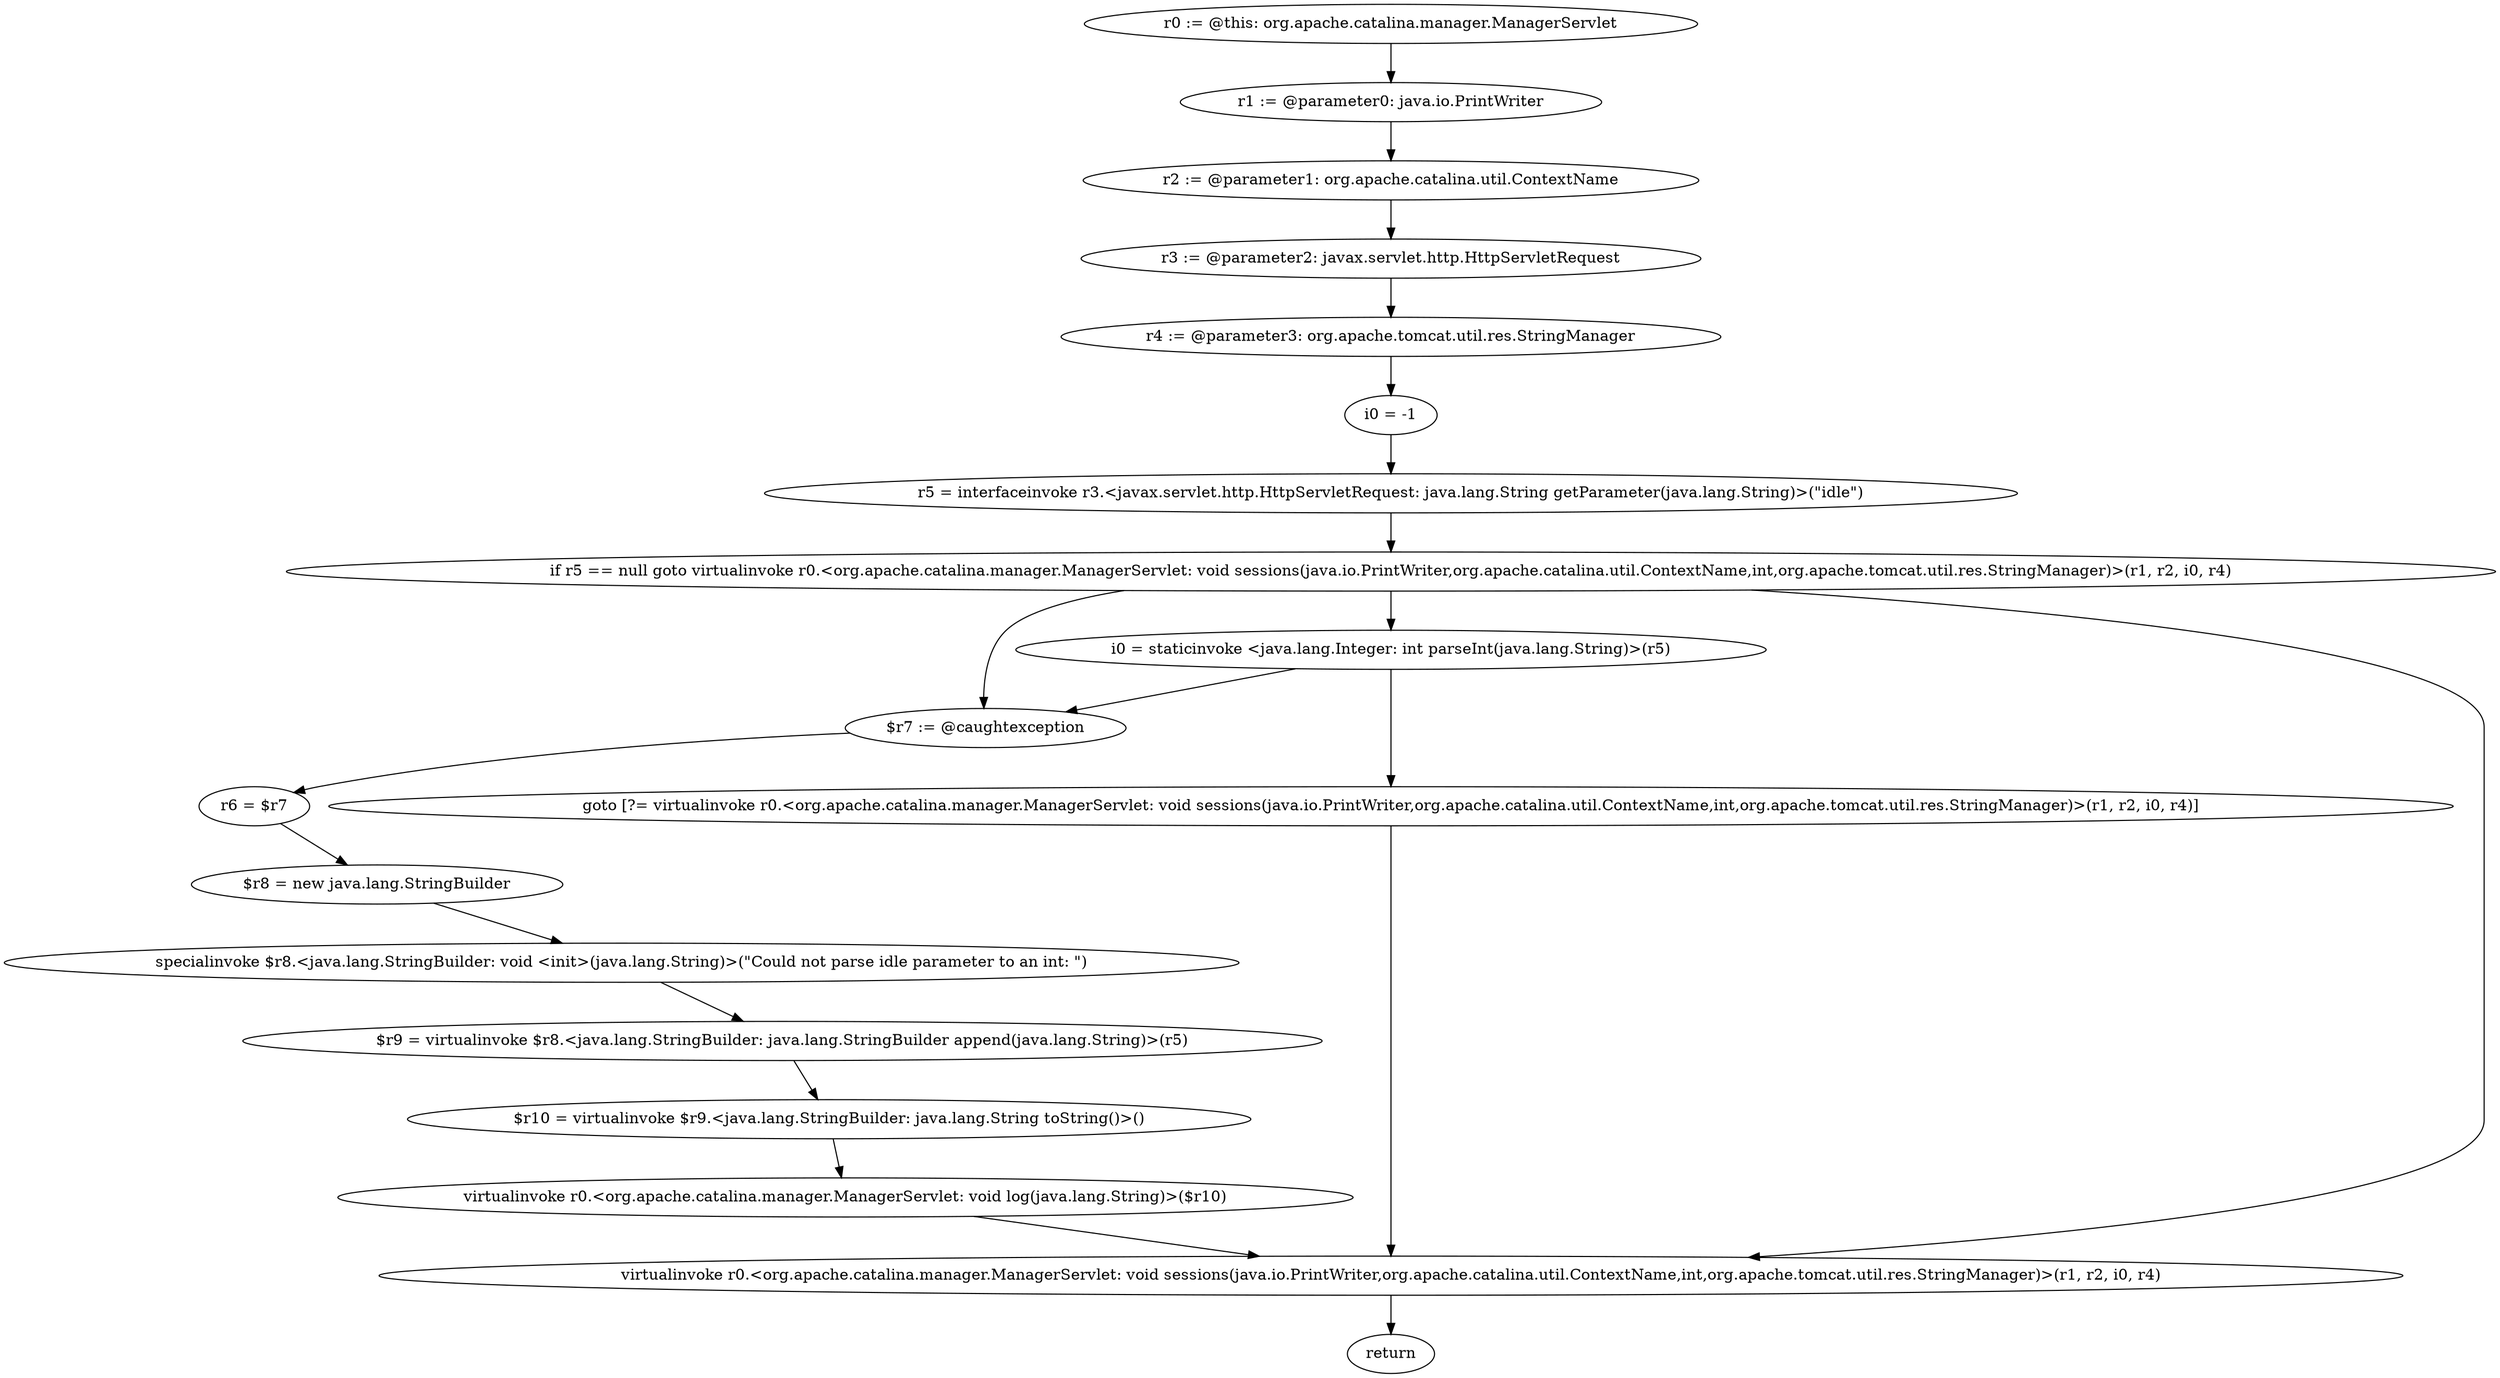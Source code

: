 digraph "call-graph" {
    "r0 := @this: org.apache.catalina.manager.ManagerServlet"
    "r1 := @parameter0: java.io.PrintWriter"
    "r0 := @this: org.apache.catalina.manager.ManagerServlet"->"r1 := @parameter0: java.io.PrintWriter";
    "r2 := @parameter1: org.apache.catalina.util.ContextName"
    "r1 := @parameter0: java.io.PrintWriter"->"r2 := @parameter1: org.apache.catalina.util.ContextName";
    "r3 := @parameter2: javax.servlet.http.HttpServletRequest"
    "r2 := @parameter1: org.apache.catalina.util.ContextName"->"r3 := @parameter2: javax.servlet.http.HttpServletRequest";
    "r4 := @parameter3: org.apache.tomcat.util.res.StringManager"
    "r3 := @parameter2: javax.servlet.http.HttpServletRequest"->"r4 := @parameter3: org.apache.tomcat.util.res.StringManager";
    "i0 = -1"
    "r4 := @parameter3: org.apache.tomcat.util.res.StringManager"->"i0 = -1";
    "r5 = interfaceinvoke r3.<javax.servlet.http.HttpServletRequest: java.lang.String getParameter(java.lang.String)>(\"idle\")"
    "i0 = -1"->"r5 = interfaceinvoke r3.<javax.servlet.http.HttpServletRequest: java.lang.String getParameter(java.lang.String)>(\"idle\")";
    "if r5 == null goto virtualinvoke r0.<org.apache.catalina.manager.ManagerServlet: void sessions(java.io.PrintWriter,org.apache.catalina.util.ContextName,int,org.apache.tomcat.util.res.StringManager)>(r1, r2, i0, r4)"
    "r5 = interfaceinvoke r3.<javax.servlet.http.HttpServletRequest: java.lang.String getParameter(java.lang.String)>(\"idle\")"->"if r5 == null goto virtualinvoke r0.<org.apache.catalina.manager.ManagerServlet: void sessions(java.io.PrintWriter,org.apache.catalina.util.ContextName,int,org.apache.tomcat.util.res.StringManager)>(r1, r2, i0, r4)";
    "i0 = staticinvoke <java.lang.Integer: int parseInt(java.lang.String)>(r5)"
    "if r5 == null goto virtualinvoke r0.<org.apache.catalina.manager.ManagerServlet: void sessions(java.io.PrintWriter,org.apache.catalina.util.ContextName,int,org.apache.tomcat.util.res.StringManager)>(r1, r2, i0, r4)"->"i0 = staticinvoke <java.lang.Integer: int parseInt(java.lang.String)>(r5)";
    "virtualinvoke r0.<org.apache.catalina.manager.ManagerServlet: void sessions(java.io.PrintWriter,org.apache.catalina.util.ContextName,int,org.apache.tomcat.util.res.StringManager)>(r1, r2, i0, r4)"
    "if r5 == null goto virtualinvoke r0.<org.apache.catalina.manager.ManagerServlet: void sessions(java.io.PrintWriter,org.apache.catalina.util.ContextName,int,org.apache.tomcat.util.res.StringManager)>(r1, r2, i0, r4)"->"virtualinvoke r0.<org.apache.catalina.manager.ManagerServlet: void sessions(java.io.PrintWriter,org.apache.catalina.util.ContextName,int,org.apache.tomcat.util.res.StringManager)>(r1, r2, i0, r4)";
    "$r7 := @caughtexception"
    "if r5 == null goto virtualinvoke r0.<org.apache.catalina.manager.ManagerServlet: void sessions(java.io.PrintWriter,org.apache.catalina.util.ContextName,int,org.apache.tomcat.util.res.StringManager)>(r1, r2, i0, r4)"->"$r7 := @caughtexception";
    "goto [?= virtualinvoke r0.<org.apache.catalina.manager.ManagerServlet: void sessions(java.io.PrintWriter,org.apache.catalina.util.ContextName,int,org.apache.tomcat.util.res.StringManager)>(r1, r2, i0, r4)]"
    "i0 = staticinvoke <java.lang.Integer: int parseInt(java.lang.String)>(r5)"->"goto [?= virtualinvoke r0.<org.apache.catalina.manager.ManagerServlet: void sessions(java.io.PrintWriter,org.apache.catalina.util.ContextName,int,org.apache.tomcat.util.res.StringManager)>(r1, r2, i0, r4)]";
    "i0 = staticinvoke <java.lang.Integer: int parseInt(java.lang.String)>(r5)"->"$r7 := @caughtexception";
    "goto [?= virtualinvoke r0.<org.apache.catalina.manager.ManagerServlet: void sessions(java.io.PrintWriter,org.apache.catalina.util.ContextName,int,org.apache.tomcat.util.res.StringManager)>(r1, r2, i0, r4)]"->"virtualinvoke r0.<org.apache.catalina.manager.ManagerServlet: void sessions(java.io.PrintWriter,org.apache.catalina.util.ContextName,int,org.apache.tomcat.util.res.StringManager)>(r1, r2, i0, r4)";
    "r6 = $r7"
    "$r7 := @caughtexception"->"r6 = $r7";
    "$r8 = new java.lang.StringBuilder"
    "r6 = $r7"->"$r8 = new java.lang.StringBuilder";
    "specialinvoke $r8.<java.lang.StringBuilder: void <init>(java.lang.String)>(\"Could not parse idle parameter to an int: \")"
    "$r8 = new java.lang.StringBuilder"->"specialinvoke $r8.<java.lang.StringBuilder: void <init>(java.lang.String)>(\"Could not parse idle parameter to an int: \")";
    "$r9 = virtualinvoke $r8.<java.lang.StringBuilder: java.lang.StringBuilder append(java.lang.String)>(r5)"
    "specialinvoke $r8.<java.lang.StringBuilder: void <init>(java.lang.String)>(\"Could not parse idle parameter to an int: \")"->"$r9 = virtualinvoke $r8.<java.lang.StringBuilder: java.lang.StringBuilder append(java.lang.String)>(r5)";
    "$r10 = virtualinvoke $r9.<java.lang.StringBuilder: java.lang.String toString()>()"
    "$r9 = virtualinvoke $r8.<java.lang.StringBuilder: java.lang.StringBuilder append(java.lang.String)>(r5)"->"$r10 = virtualinvoke $r9.<java.lang.StringBuilder: java.lang.String toString()>()";
    "virtualinvoke r0.<org.apache.catalina.manager.ManagerServlet: void log(java.lang.String)>($r10)"
    "$r10 = virtualinvoke $r9.<java.lang.StringBuilder: java.lang.String toString()>()"->"virtualinvoke r0.<org.apache.catalina.manager.ManagerServlet: void log(java.lang.String)>($r10)";
    "virtualinvoke r0.<org.apache.catalina.manager.ManagerServlet: void log(java.lang.String)>($r10)"->"virtualinvoke r0.<org.apache.catalina.manager.ManagerServlet: void sessions(java.io.PrintWriter,org.apache.catalina.util.ContextName,int,org.apache.tomcat.util.res.StringManager)>(r1, r2, i0, r4)";
    "return"
    "virtualinvoke r0.<org.apache.catalina.manager.ManagerServlet: void sessions(java.io.PrintWriter,org.apache.catalina.util.ContextName,int,org.apache.tomcat.util.res.StringManager)>(r1, r2, i0, r4)"->"return";
}
